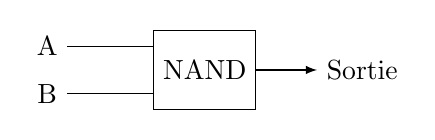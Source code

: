 \begin{tikzpicture}

\begin{scope}
  \node[draw,minimum height=1cm, align=center] (P) at (0,0){NAND};
 \node (A) at (-2,0.3) {A};
 \node (B) at (-2,-0.3) {B};
 \node (out) at (2,0) {Sortie};

  \draw($(P.west)+(0,0.3)$) -- (A);
  \draw($(P.west)+(0,-0.3)$) -- (B);
  \draw[->,>=latex](P.east) -- (out);
\end{scope}

\end{tikzpicture}